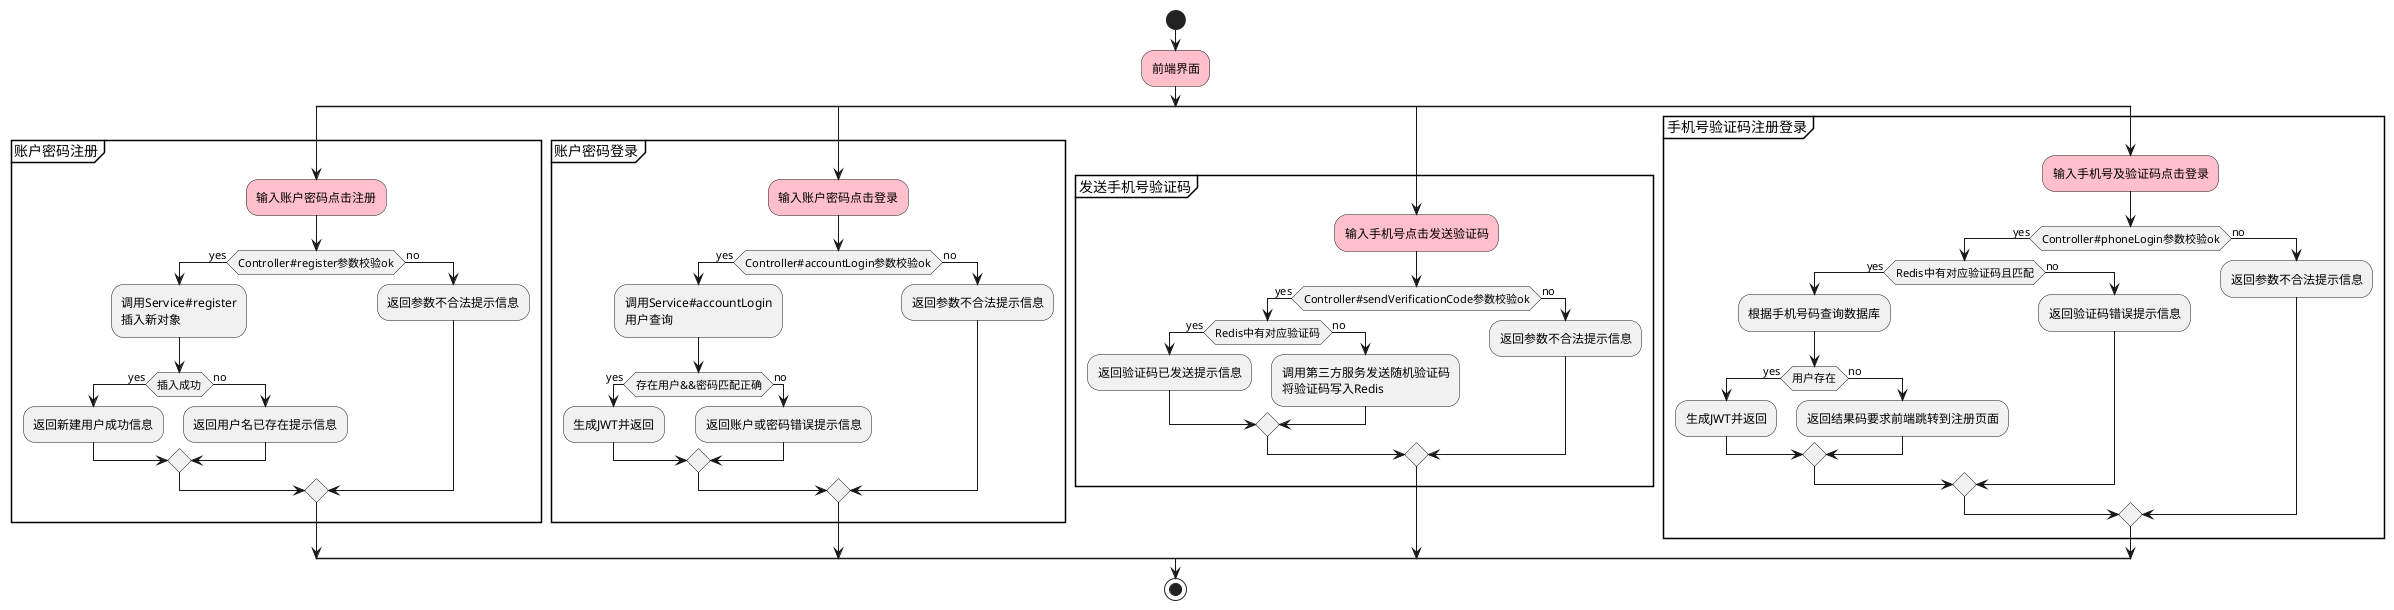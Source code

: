 @startuml
'https://plantuml.com/activity-diagram-beta

start
#pink:前端界面;
split
partition 账户密码注册 {
#pink:输入账户密码点击注册;
if (Controller#register参数校验ok) then (yes)
:调用Service#register
插入新对象;
if (插入成功) then (yes)
:返回新建用户成功信息;
else (no)
:返回用户名已存在提示信息;
endif
else (no)
:返回参数不合法提示信息;
'stop
endif
}
split again
partition 账户密码登录 {
#pink:输入账户密码点击登录;
if (Controller#accountLogin参数校验ok) then (yes)
:调用Service#accountLogin
用户查询;
if (存在用户&&密码匹配正确) then (yes)
:生成JWT并返回;
else (no)
:返回账户或密码错误提示信息;
endif
else (no)
:返回参数不合法提示信息;
'stop
endif
}
split again
partition 发送手机号验证码 {
#pink:输入手机号点击发送验证码;
if (Controller#sendVerificationCode参数校验ok) then (yes)
if (Redis中有对应验证码) then (yes)
:返回验证码已发送提示信息;
else (no)
:调用第三方服务发送随机验证码
将验证码写入Redis;
endif
else (no)
:返回参数不合法提示信息;
endif
}
split again
partition 手机号验证码注册登录 {
#pink:输入手机号及验证码点击登录;
if (Controller#phoneLogin参数校验ok) then (yes)
if (Redis中有对应验证码且匹配) then (yes)
:根据手机号码查询数据库;
if (用户存在) then (yes)
:生成JWT并返回;
else (no)
:返回结果码要求前端跳转到注册页面;
endif
else (no)
:返回验证码错误提示信息;
endif
else (no)
:返回参数不合法提示信息;
endif
}
end split
stop

@enduml
